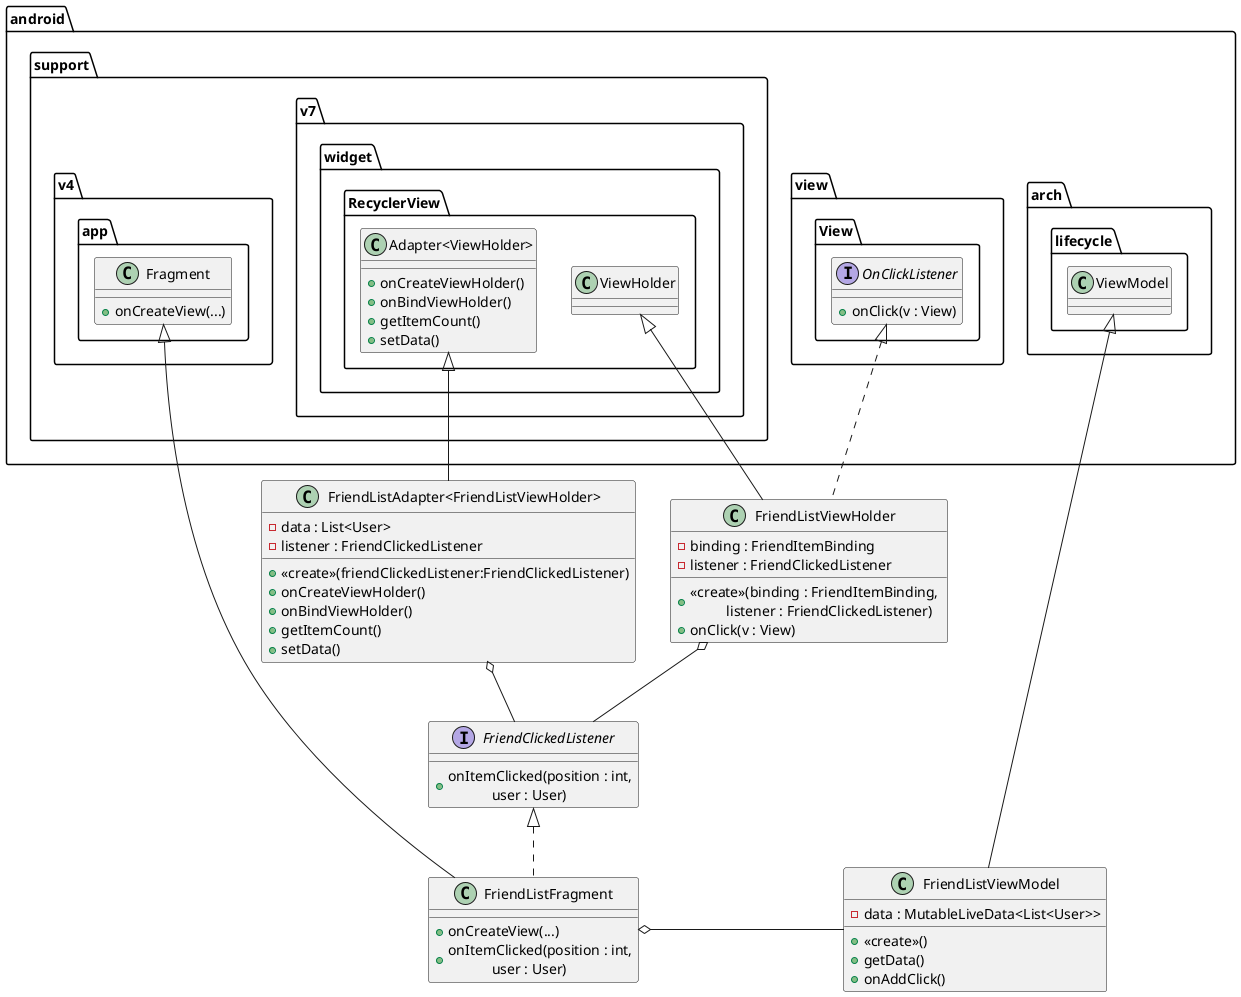 @startuml

class FriendListFragment {
    +onCreateView(...)
    +onItemClicked(position : int,\n            user : User)
}
class FriendListViewModel {
    -data : MutableLiveData<List<User>>
    +<<create>>()
    +getData()
    +onAddClick()
}
class "FriendListAdapter<FriendListViewHolder>" {
    -data : List<User>
    -listener : FriendClickedListener
    +<<create>>(friendClickedListener:FriendClickedListener)
    +onCreateViewHolder()
    +onBindViewHolder()
    +getItemCount()
    +setData()
}
class FriendListViewHolder {
    -binding : FriendItemBinding
    -listener : FriendClickedListener
    +<<create>>(binding : FriendItemBinding, \n          listener : FriendClickedListener)
    +onClick(v : View)
}

package android.support.v4.app {
    class Fragment {
        +onCreateView(...)
    }
}

package android.arch.lifecycle {
    class ViewModel
}
interface FriendClickedListener {
    +onItemClicked(position : int,\n            user : User)
}

package android.view.View {
    interface OnClickListener {
        +onClick(v : View)
    }
}
package android.support.v7.widget.RecyclerView {
    class "Adapter<ViewHolder>" {
        +onCreateViewHolder()
        +onBindViewHolder()
        +getItemCount()
        +setData()
    }
    class ViewHolder
}

FriendClickedListener <|.. FriendListFragment
ViewModel <|-- FriendListViewModel
FriendListFragment o-r- FriendListViewModel
OnClickListener <|.. FriendListViewHolder
ViewHolder <|-- FriendListViewHolder
Fragment <|-- FriendListFragment
"Adapter<ViewHolder>" <|-- "FriendListAdapter<FriendListViewHolder>"
"FriendListAdapter<FriendListViewHolder>" o-- FriendClickedListener
FriendListViewHolder o-- FriendClickedListener


@enduml